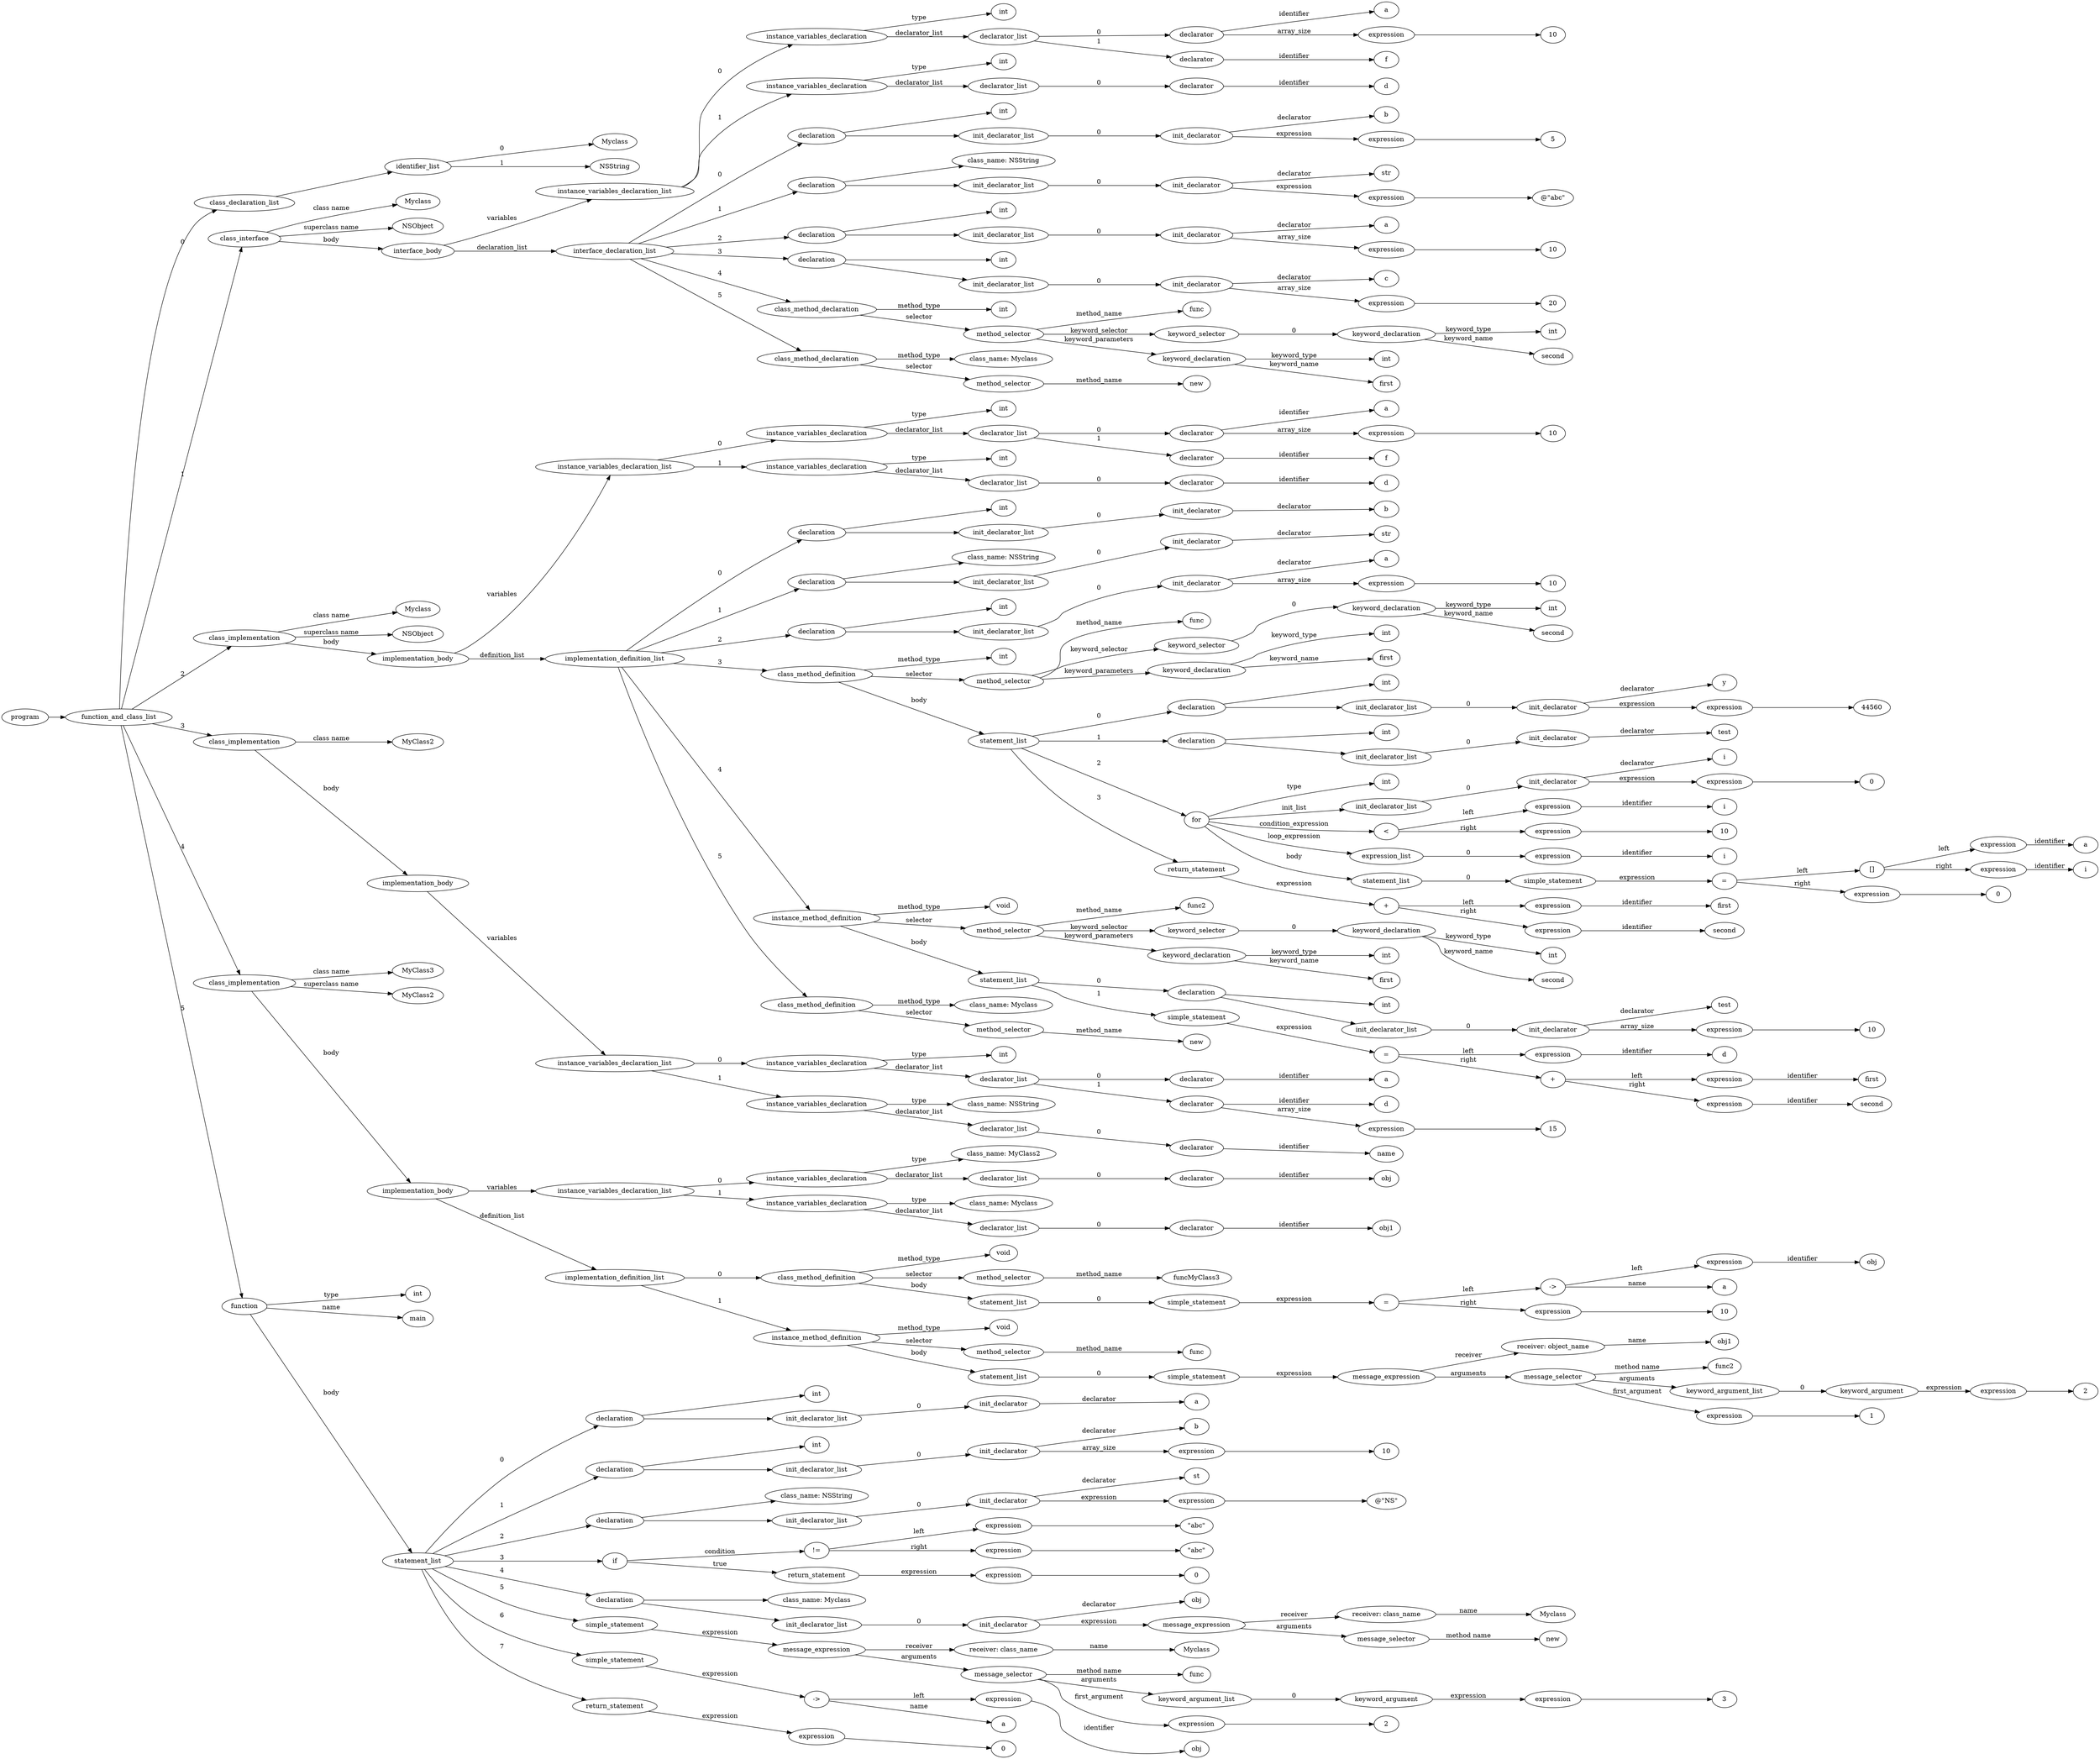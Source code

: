 digraph ObjectiveC { rankdir="LR";
250[label="program"];
250->2;
2[label="function_and_class_list"];
2->1[label="0"];
1[label="class_declaration_list"];
1->0;
0[label="identifier_list"];
0.0 [label="Myclass"];
0->0.0 [label="0"];
0.1 [label="NSString"];
0->0.1 [label="1"];
2->52[label="1"];
52[label="class_interface"];
52.1 [label="Myclass"];
52->52.1 [label="class name"];
52.2 [label="NSObject"];
52->52.2 [label="superclass name"];
52->51[label="body"];
51[label="interface_body"];
51->10[label="variables"];
10[label="instance_variables_declaration_list"];
10->9[label="0"];
9[label="instance_variables_declaration"];
9->3[label="type"];
3[label="int"];
9->7[label="declarator_list"];
7[label="declarator_list"];
7->6[label="0"];
6[label="declarator"];
6.1 [label="a"];
6->6.1[label="identifier"];
6->5[label="array_size"];
5[label="expression"];
5->4;
4[label="10"];
7->8[label="1"];
8[label="declarator"];
8.1 [label="f"];
8->8.1[label="identifier"];
10->14[label="1"];
14[label="instance_variables_declaration"];
14->11[label="type"];
11[label="int"];
14->13[label="declarator_list"];
13[label="declarator_list"];
13->12[label="0"];
12[label="declarator"];
12.1 [label="d"];
12->12.1[label="identifier"];
51->21[label="declaration_list"];
21[label="interface_declaration_list"];
21->20[label="0"];
20[label="declaration"];
20->15;
15[label="int"];
20->19;
19[label="init_declarator_list"];
19->18[label="0"];
18[label="init_declarator"];
18.1 [label="b"];
18->18.1[label="declarator"];
18->17[label="expression"];
17[label="expression"];
17->16;
16[label="5"];
21->27[label="1"];
27[label="declaration"];
27->26;
26[label="class_name: NSString"];
27->25;
25[label="init_declarator_list"];
25->24[label="0"];
24[label="init_declarator"];
24.1 [label="str"];
24->24.1[label="declarator"];
24->23[label="expression"];
23[label="expression"];
23->22;
22[label=<@"abc">];
21->33[label="2"];
33[label="declaration"];
33->28;
28[label="int"];
33->32;
32[label="init_declarator_list"];
32->31[label="0"];
31[label="init_declarator"];
31.1 [label="a"];
31->31.1[label="declarator"];
31->30[label="array_size"];
30[label="expression"];
30->29;
29[label="10"];
21->39[label="3"];
39[label="declaration"];
39->34;
34[label="int"];
39->38;
38[label="init_declarator_list"];
38->37[label="0"];
37[label="init_declarator"];
37.1 [label="c"];
37->37.1[label="declarator"];
37->36[label="array_size"];
36[label="expression"];
36->35;
35[label="20"];
21->47[label="4"];
47[label="class_method_declaration"];
47->40[label="method_type"];
40[label="int"];
47->46[label="selector"];
46[label="method_selector"];
46->46.1 [label="method_name"];
46.1 [label="func"];
46->45[label="keyword_selector"];
45[label="keyword_selector"];
45->44[label="0"];
44[label="keyword_declaration"];
44->43[label="keyword_type"];
43[label="int"];
44->44.2 [label="keyword_name"];
44.2 [label="second"];
46->42[label="keyword_parameters"];
42[label="keyword_declaration"];
42->41[label="keyword_type"];
41[label="int"];
42->42.2 [label="keyword_name"];
42.2 [label="first"];
21->50[label="5"];
50[label="class_method_declaration"];
50->48[label="method_type"];
48[label="class_name: Myclass"];
50->49[label="selector"];
49[label="method_selector"];
49->49.1 [label="method_name"];
49.1 [label="new"];
2->148[label="2"];
148[label="class_implementation"];
148.1 [label="Myclass"];
148->148.1 [label="class name"];
148.2 [label="NSObject"];
148->148.2 [label="superclass name"];
148->147[label="body"];
147[label="implementation_body"];
147->60[label="variables"];
60[label="instance_variables_declaration_list"];
60->59[label="0"];
59[label="instance_variables_declaration"];
59->53[label="type"];
53[label="int"];
59->57[label="declarator_list"];
57[label="declarator_list"];
57->56[label="0"];
56[label="declarator"];
56.1 [label="a"];
56->56.1[label="identifier"];
56->55[label="array_size"];
55[label="expression"];
55->54;
54[label="10"];
57->58[label="1"];
58[label="declarator"];
58.1 [label="f"];
58->58.1[label="identifier"];
60->64[label="1"];
64[label="instance_variables_declaration"];
64->61[label="type"];
61[label="int"];
64->63[label="declarator_list"];
63[label="declarator_list"];
63->62[label="0"];
62[label="declarator"];
62.1 [label="d"];
62->62.1[label="identifier"];
147->69[label="definition_list"];
69[label="implementation_definition_list"];
69->68[label="0"];
68[label="declaration"];
68->65;
65[label="int"];
68->67;
67[label="init_declarator_list"];
67->66[label="0"];
66[label="init_declarator"];
66.1 [label="b"];
66->66.1[label="declarator"];
69->73[label="1"];
73[label="declaration"];
73->72;
72[label="class_name: NSString"];
73->71;
71[label="init_declarator_list"];
71->70[label="0"];
70[label="init_declarator"];
70.1 [label="str"];
70->70.1[label="declarator"];
69->79[label="2"];
79[label="declaration"];
79->74;
74[label="int"];
79->78;
78[label="init_declarator_list"];
78->77[label="0"];
77[label="init_declarator"];
77.1 [label="a"];
77->77.1[label="declarator"];
77->76[label="array_size"];
76[label="expression"];
76->75;
75[label="10"];
69->122[label="3"];
122[label="class_method_definition"];
122->80[label="method_type"];
80[label="int"];
122->86[label="selector"];
86[label="method_selector"];
86->86.1 [label="method_name"];
86.1 [label="func"];
86->85[label="keyword_selector"];
85[label="keyword_selector"];
85->84[label="0"];
84[label="keyword_declaration"];
84->83[label="keyword_type"];
83[label="int"];
84->84.2 [label="keyword_name"];
84.2 [label="second"];
86->82[label="keyword_parameters"];
82[label="keyword_declaration"];
82->81[label="keyword_type"];
81[label="int"];
82->82.2 [label="keyword_name"];
82.2 [label="first"];
122->93[label="body"];
93[label="statement_list"];
93->92[label="0"];
92[label="declaration"];
92->87;
87[label="int"];
92->91;
91[label="init_declarator_list"];
91->90[label="0"];
90[label="init_declarator"];
90.1 [label="y"];
90->90.1[label="declarator"];
90->89[label="expression"];
89[label="expression"];
89->88;
88[label="44560"];
93->97[label="1"];
97[label="declaration"];
97->94;
94[label="int"];
97->96;
96[label="init_declarator_list"];
96->95[label="0"];
95[label="init_declarator"];
95.1 [label="test"];
95->95.1[label="declarator"];
93->117[label="2"];
117[label="for"];
117->98[label="type"];
98[label="int"];
117->102[label="init_list"];
102[label="init_declarator_list"];
102->101[label="0"];
101[label="init_declarator"];
101.1 [label="i"];
101->101.1[label="declarator"];
101->100[label="expression"];
100[label="expression"];
100->99;
99[label="0"];
117->106[label="condition_expression"];
106[label="expression"];
106[label="<"];
106->103[label="left"];
103[label="expression"];
103->103.1 [label="identifier"];103.1[label="i"];
106->105[label="right"];
105[label="expression"];
105->104;
104[label="10"];
117->108[label="loop_expression"];
108[label="expression_list"];
108->107[label="0"];
107[label="expression"];
107->107.1 [label="identifier"];107.1[label="i"];
117->116[label="body"];
116[label="statement_list"];
116->115[label="0"];
115[label="simple_statement"];
115->114[label="expression"];
114[label="expression"];
114[label="="];
114->111[label="left"];
111[label="expression"];
111[label="[]"];
111->109[label="left"];
109[label="expression"];
109->109.1 [label="identifier"];109.1[label="a"];
111->110[label="right"];
110[label="expression"];
110->110.1 [label="identifier"];110.1[label="i"];
114->113[label="right"];
113[label="expression"];
113->112;
112[label="0"];
93->121[label="3"];
121[label="return_statement"];
121->120[label="expression"];
120[label="expression"];
120[label="+"];
120->118[label="left"];
118[label="expression"];
118->118.1 [label="identifier"];118.1[label="first"];
120->119[label="right"];
119[label="expression"];
119->119.1 [label="identifier"];119.1[label="second"];
69->143[label="4"];
143[label="instance_method_definition"];
143->142[label="method_type"];
142[label="void"];
143->128[label="selector"];
128[label="method_selector"];
128->128.1 [label="method_name"];
128.1 [label="func2"];
128->127[label="keyword_selector"];
127[label="keyword_selector"];
127->126[label="0"];
126[label="keyword_declaration"];
126->125[label="keyword_type"];
125[label="int"];
126->126.2 [label="keyword_name"];
126.2 [label="second"];
128->124[label="keyword_parameters"];
124[label="keyword_declaration"];
124->123[label="keyword_type"];
123[label="int"];
124->124.2 [label="keyword_name"];
124.2 [label="first"];
143->135[label="body"];
135[label="statement_list"];
135->134[label="0"];
134[label="declaration"];
134->129;
129[label="int"];
134->133;
133[label="init_declarator_list"];
133->132[label="0"];
132[label="init_declarator"];
132.1 [label="test"];
132->132.1[label="declarator"];
132->131[label="array_size"];
131[label="expression"];
131->130;
130[label="10"];
135->141[label="1"];
141[label="simple_statement"];
141->140[label="expression"];
140[label="expression"];
140[label="="];
140->136[label="left"];
136[label="expression"];
136->136.1 [label="identifier"];136.1[label="d"];
140->139[label="right"];
139[label="expression"];
139[label="+"];
139->137[label="left"];
137[label="expression"];
137->137.1 [label="identifier"];137.1[label="first"];
139->138[label="right"];
138[label="expression"];
138->138.1 [label="identifier"];138.1[label="second"];
69->146[label="5"];
146[label="class_method_definition"];
146->144[label="method_type"];
144[label="class_name: Myclass"];
146->145[label="selector"];
145[label="method_selector"];
145->145.1 [label="method_name"];
145.1 [label="new"];
2->162[label="3"];
162[label="class_implementation"];
162.1 [label="MyClass2"];
162->162.1 [label="class name"];
162->161[label="body"];
161[label="implementation_body"];
161->156[label="variables"];
156[label="instance_variables_declaration_list"];
156->155[label="0"];
155[label="instance_variables_declaration"];
155->149[label="type"];
149[label="int"];
155->151[label="declarator_list"];
151[label="declarator_list"];
151->150[label="0"];
150[label="declarator"];
150.1 [label="a"];
150->150.1[label="identifier"];
151->154[label="1"];
154[label="declarator"];
154.1 [label="d"];
154->154.1[label="identifier"];
154->153[label="array_size"];
153[label="expression"];
153->152;
152[label="15"];
156->160[label="1"];
160[label="instance_variables_declaration"];
160->159[label="type"];
159[label="class_name: NSString"];
160->158[label="declarator_list"];
158[label="declarator_list"];
158->157[label="0"];
157[label="declarator"];
157.1 [label="name"];
157->157.1[label="identifier"];
2->198[label="4"];
198[label="class_implementation"];
198.1 [label="MyClass3"];
198->198.1 [label="class name"];
198.2 [label="MyClass2"];
198->198.2 [label="superclass name"];
198->197[label="body"];
197[label="implementation_body"];
197->167[label="variables"];
167[label="instance_variables_declaration_list"];
167->166[label="0"];
166[label="instance_variables_declaration"];
166->165[label="type"];
165[label="class_name: MyClass2"];
166->164[label="declarator_list"];
164[label="declarator_list"];
164->163[label="0"];
163[label="declarator"];
163.1 [label="obj"];
163->163.1[label="identifier"];
167->171[label="1"];
171[label="instance_variables_declaration"];
171->170[label="type"];
170[label="class_name: Myclass"];
171->169[label="declarator_list"];
169[label="declarator_list"];
169->168[label="0"];
168[label="declarator"];
168.1 [label="obj1"];
168->168.1[label="identifier"];
197->182[label="definition_list"];
182[label="implementation_definition_list"];
182->181[label="0"];
181[label="class_method_definition"];
181->180[label="method_type"];
180[label="void"];
181->172[label="selector"];
172[label="method_selector"];
172->172.1 [label="method_name"];
172.1 [label="funcMyClass3"];
181->179[label="body"];
179[label="statement_list"];
179->178[label="0"];
178[label="simple_statement"];
178->177[label="expression"];
177[label="expression"];
177[label="="];
177->174[label="left"];
174[label="expression"];
174[label="->"];
174->173[label="left"];
173[label="expression"];
173->173.1 [label="identifier"];173.1[label="obj"];
174.1 [label="a"];
174->174.1 [label="name"];
177->176[label="right"];
176[label="expression"];
176->175;
175[label="10"];
182->196[label="1"];
196[label="instance_method_definition"];
196->195[label="method_type"];
195[label="void"];
196->183[label="selector"];
183[label="method_selector"];
183->183.1 [label="method_name"];
183.1 [label="func"];
196->194[label="body"];
194[label="statement_list"];
194->193[label="0"];
193[label="simple_statement"];
193->192[label="expression"];
192[label="expression"];
192[label="message_expression"];
192->184[label="receiver"];
184[label="receiver: object_name"];
184.1 [label="obj1"];
184->184.1 [label="name"];
192->191[label="arguments"];
191[label="message_selector"];
191.1 [label="func2"];
191->191.1 [label="method name"]; 
191->190[label="arguments"];
190[label="keyword_argument_list"];
190->189[label="0"];
189[label="keyword_argument"];
189->188[label="expression"];
188[label="expression"];
188->187;
187[label="2"];
191->186[label="first_argument"];
186[label="expression"];
186->185;
185[label="1"];
2->249[label="5"];
249[label="function"];
249->199[label="type"];
199[label="int"];
249->249.1 [label="name"];
249.1 [label="main"];
249->204[label="body"];
204[label="statement_list"];
204->203[label="0"];
203[label="declaration"];
203->200;
200[label="int"];
203->202;
202[label="init_declarator_list"];
202->201[label="0"];
201[label="init_declarator"];
201.1 [label="a"];
201->201.1[label="declarator"];
204->210[label="1"];
210[label="declaration"];
210->205;
205[label="int"];
210->209;
209[label="init_declarator_list"];
209->208[label="0"];
208[label="init_declarator"];
208.1 [label="b"];
208->208.1[label="declarator"];
208->207[label="array_size"];
207[label="expression"];
207->206;
206[label="10"];
204->216[label="2"];
216[label="declaration"];
216->215;
215[label="class_name: NSString"];
216->214;
214[label="init_declarator_list"];
214->213[label="0"];
213[label="init_declarator"];
213.1 [label="st"];
213->213.1[label="declarator"];
213->212[label="expression"];
212[label="expression"];
212->211;
211[label=<@"NS">];
204->225[label="3"];
225[label="if"];
225->221[label="condition"];
221[label="expression"];
221[label="!="];
221->218[label="left"];
218[label="expression"];
218->217;
217[label=<"abc">];
221->220[label="right"];
220[label="expression"];
220->219;
219[label=<"abc">];
225->224[label="true"];
224[label="return_statement"];
224->223[label="expression"];
223[label="expression"];
223->222;
222[label="0"];
204->232[label="4"];
232[label="declaration"];
232->231;
231[label="class_name: Myclass"];
232->230;
230[label="init_declarator_list"];
230->229[label="0"];
229[label="init_declarator"];
229.1 [label="obj"];
229->229.1[label="declarator"];
229->228[label="expression"];
228[label="expression"];
228[label="message_expression"];
228->226[label="receiver"];
226[label="receiver: class_name"];
226.1 [label="Myclass"];
226->226.1 [label="name"];
228->227[label="arguments"];
227[label="message_selector"];
227.1 [label="new"];
227->227.1 [label="method name"]; 
204->242[label="5"];
242[label="simple_statement"];
242->241[label="expression"];
241[label="expression"];
241[label="message_expression"];
241->233[label="receiver"];
233[label="receiver: class_name"];
233.1 [label="Myclass"];
233->233.1 [label="name"];
241->240[label="arguments"];
240[label="message_selector"];
240.1 [label="func"];
240->240.1 [label="method name"]; 
240->239[label="arguments"];
239[label="keyword_argument_list"];
239->238[label="0"];
238[label="keyword_argument"];
238->237[label="expression"];
237[label="expression"];
237->236;
236[label="3"];
240->235[label="first_argument"];
235[label="expression"];
235->234;
234[label="2"];
204->245[label="6"];
245[label="simple_statement"];
245->244[label="expression"];
244[label="expression"];
244[label="->"];
244->243[label="left"];
243[label="expression"];
243->243.1 [label="identifier"];243.1[label="obj"];
244.1 [label="a"];
244->244.1 [label="name"];
204->248[label="7"];
248[label="return_statement"];
248->247[label="expression"];
247[label="expression"];
247->246;
246[label="0"];
}
